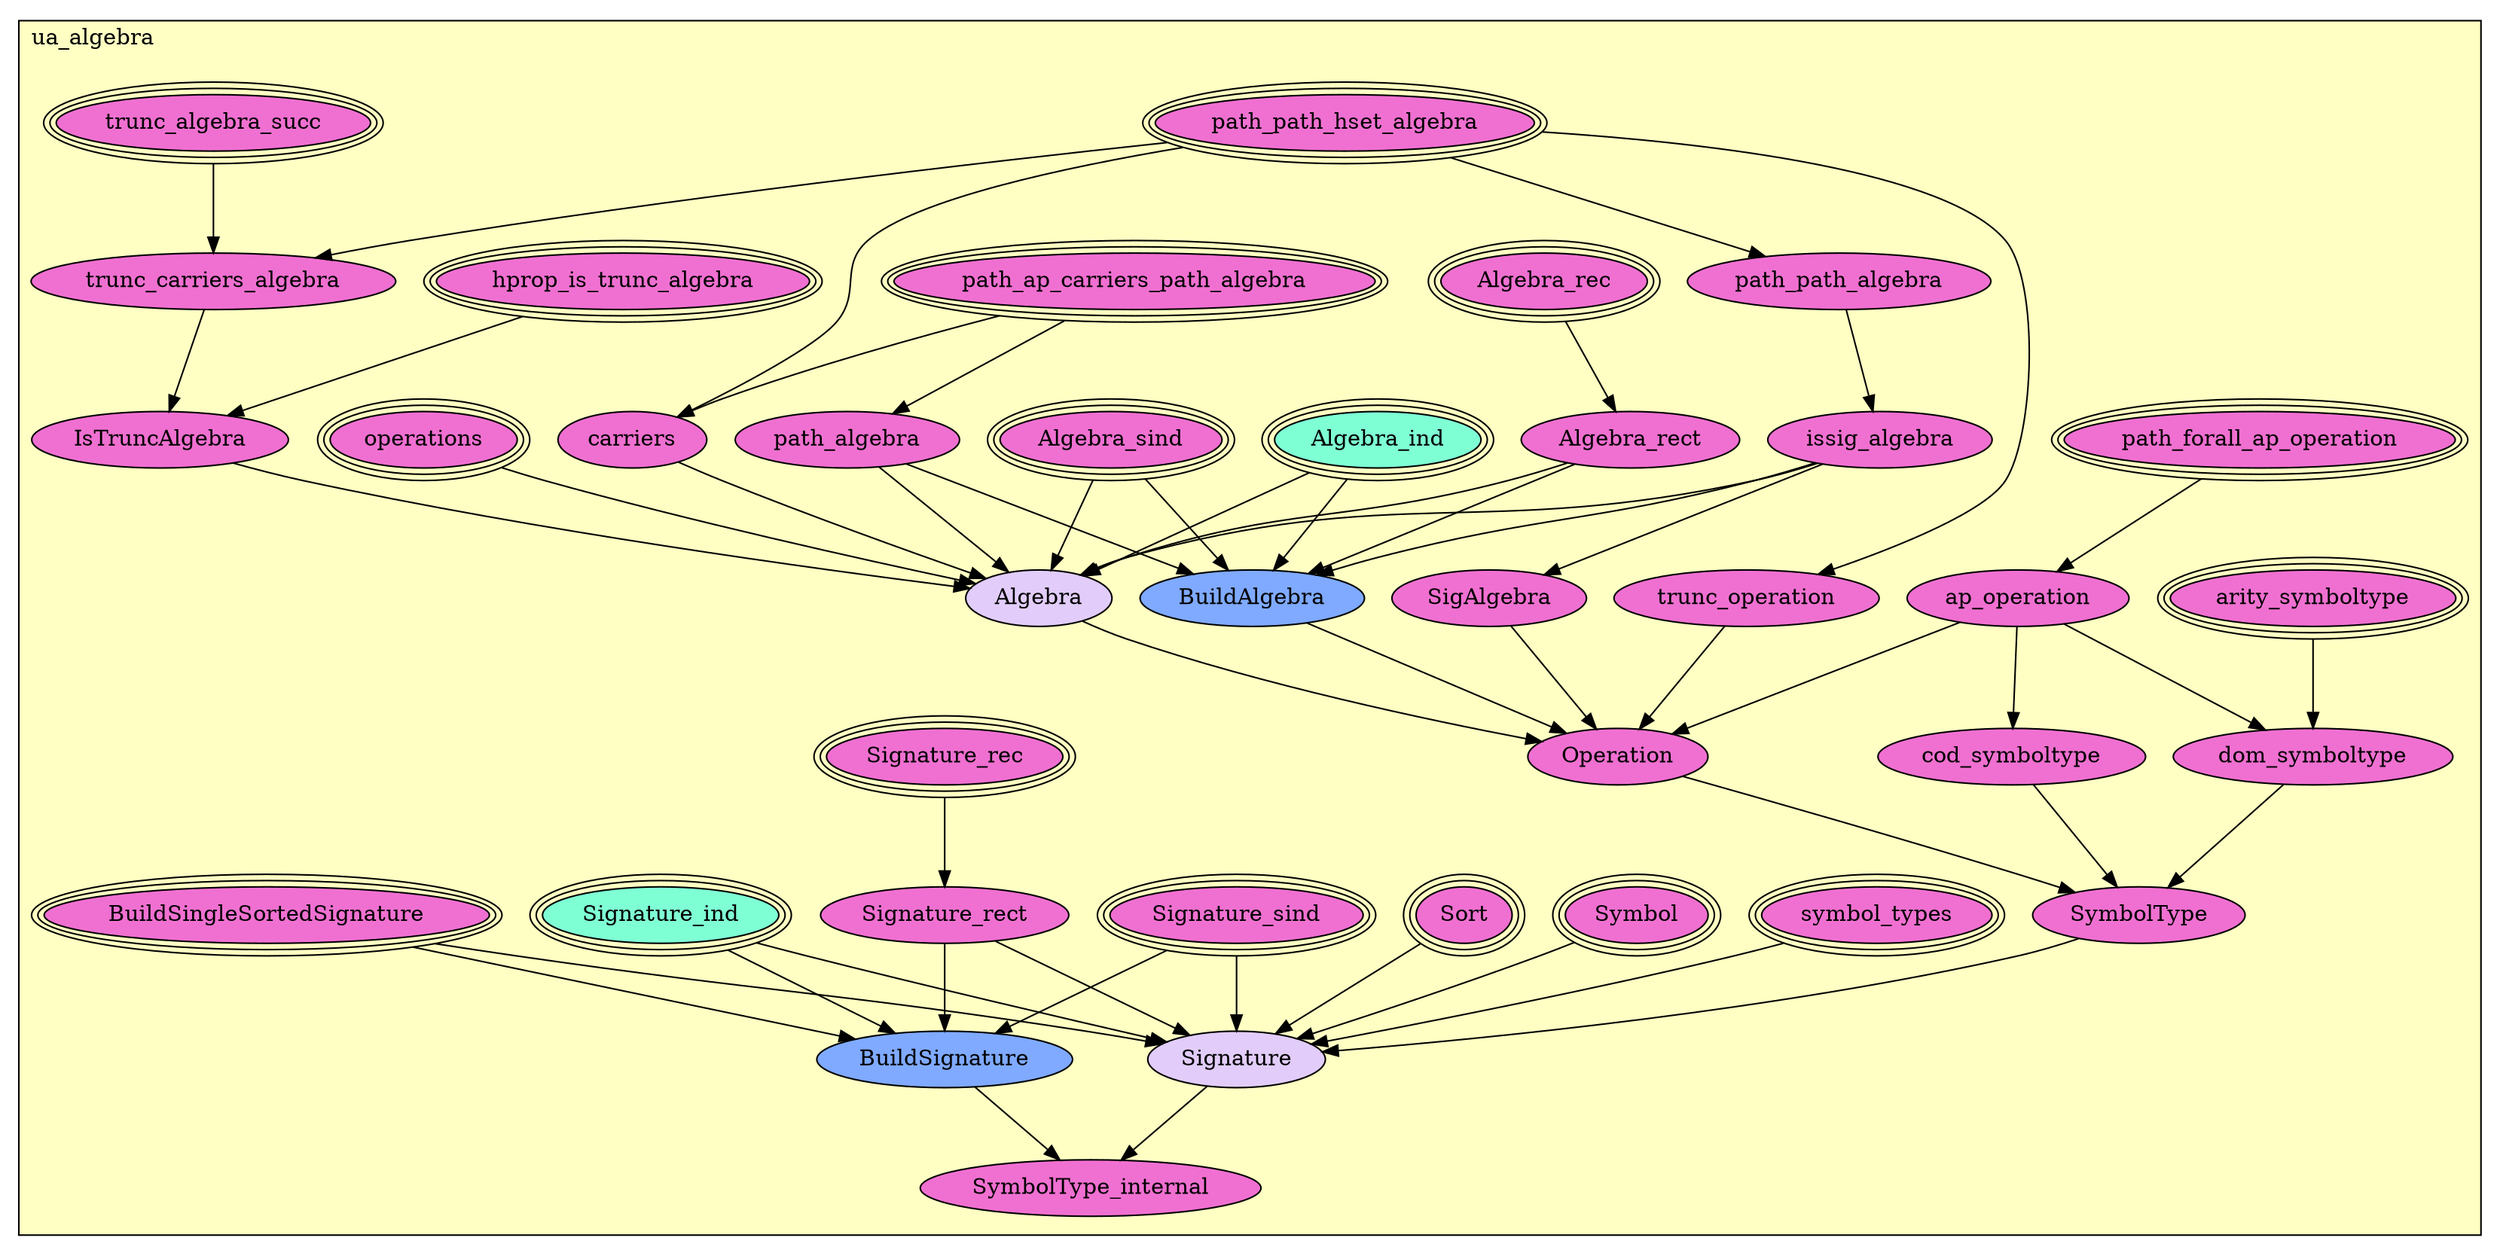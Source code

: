 digraph HoTT_Classes_interfaces_ua_algebra {
  graph [ratio=0.5]
  node [style=filled]
ua_algebra_path_path_hset_algebra [label="path_path_hset_algebra", URL=<ua_algebra.html#path_path_hset_algebra>, peripheries=3, fillcolor="#F070D1"] ;
ua_algebra_path_path_algebra [label="path_path_algebra", URL=<ua_algebra.html#path_path_algebra>, fillcolor="#F070D1"] ;
ua_algebra_path_ap_carriers_path_algebra [label="path_ap_carriers_path_algebra", URL=<ua_algebra.html#path_ap_carriers_path_algebra>, peripheries=3, fillcolor="#F070D1"] ;
ua_algebra_path_algebra [label="path_algebra", URL=<ua_algebra.html#path_algebra>, fillcolor="#F070D1"] ;
ua_algebra_trunc_algebra_succ [label="trunc_algebra_succ", URL=<ua_algebra.html#trunc_algebra_succ>, peripheries=3, fillcolor="#F070D1"] ;
ua_algebra_hprop_is_trunc_algebra [label="hprop_is_trunc_algebra", URL=<ua_algebra.html#hprop_is_trunc_algebra>, peripheries=3, fillcolor="#F070D1"] ;
ua_algebra_trunc_carriers_algebra [label="trunc_carriers_algebra", URL=<ua_algebra.html#trunc_carriers_algebra>, fillcolor="#F070D1"] ;
ua_algebra_IsTruncAlgebra [label="IsTruncAlgebra", URL=<ua_algebra.html#IsTruncAlgebra>, fillcolor="#F070D1"] ;
ua_algebra_issig_algebra [label="issig_algebra", URL=<ua_algebra.html#issig_algebra>, fillcolor="#F070D1"] ;
ua_algebra_SigAlgebra [label="SigAlgebra", URL=<ua_algebra.html#SigAlgebra>, fillcolor="#F070D1"] ;
ua_algebra_operations [label="operations", URL=<ua_algebra.html#operations>, peripheries=3, fillcolor="#F070D1"] ;
ua_algebra_carriers [label="carriers", URL=<ua_algebra.html#carriers>, fillcolor="#F070D1"] ;
ua_algebra_Algebra_sind [label="Algebra_sind", URL=<ua_algebra.html#Algebra_sind>, peripheries=3, fillcolor="#F070D1"] ;
ua_algebra_Algebra_rec [label="Algebra_rec", URL=<ua_algebra.html#Algebra_rec>, peripheries=3, fillcolor="#F070D1"] ;
ua_algebra_Algebra_ind [label="Algebra_ind", URL=<ua_algebra.html#Algebra_ind>, peripheries=3, fillcolor="#7FFFD4"] ;
ua_algebra_Algebra_rect [label="Algebra_rect", URL=<ua_algebra.html#Algebra_rect>, fillcolor="#F070D1"] ;
ua_algebra_BuildAlgebra [label="BuildAlgebra", URL=<ua_algebra.html#BuildAlgebra>, fillcolor="#7FAAFF"] ;
ua_algebra_Algebra [label="Algebra", URL=<ua_algebra.html#Algebra>, fillcolor="#E2CDFA"] ;
ua_algebra_path_forall_ap_operation [label="path_forall_ap_operation", URL=<ua_algebra.html#path_forall_ap_operation>, peripheries=3, fillcolor="#F070D1"] ;
ua_algebra_ap_operation [label="ap_operation", URL=<ua_algebra.html#ap_operation>, fillcolor="#F070D1"] ;
ua_algebra_trunc_operation [label="trunc_operation", URL=<ua_algebra.html#trunc_operation>, fillcolor="#F070D1"] ;
ua_algebra_Operation [label="Operation", URL=<ua_algebra.html#Operation>, fillcolor="#F070D1"] ;
ua_algebra_arity_symboltype [label="arity_symboltype", URL=<ua_algebra.html#arity_symboltype>, peripheries=3, fillcolor="#F070D1"] ;
ua_algebra_dom_symboltype [label="dom_symboltype", URL=<ua_algebra.html#dom_symboltype>, fillcolor="#F070D1"] ;
ua_algebra_cod_symboltype [label="cod_symboltype", URL=<ua_algebra.html#cod_symboltype>, fillcolor="#F070D1"] ;
ua_algebra_SymbolType [label="SymbolType", URL=<ua_algebra.html#SymbolType>, fillcolor="#F070D1"] ;
ua_algebra_BuildSingleSortedSignature [label="BuildSingleSortedSignature", URL=<ua_algebra.html#BuildSingleSortedSignature>, peripheries=3, fillcolor="#F070D1"] ;
ua_algebra_symbol_types [label="symbol_types", URL=<ua_algebra.html#symbol_types>, peripheries=3, fillcolor="#F070D1"] ;
ua_algebra_Symbol [label="Symbol", URL=<ua_algebra.html#Symbol>, peripheries=3, fillcolor="#F070D1"] ;
ua_algebra_Sort [label="Sort", URL=<ua_algebra.html#Sort>, peripheries=3, fillcolor="#F070D1"] ;
ua_algebra_Signature_sind [label="Signature_sind", URL=<ua_algebra.html#Signature_sind>, peripheries=3, fillcolor="#F070D1"] ;
ua_algebra_Signature_rec [label="Signature_rec", URL=<ua_algebra.html#Signature_rec>, peripheries=3, fillcolor="#F070D1"] ;
ua_algebra_Signature_ind [label="Signature_ind", URL=<ua_algebra.html#Signature_ind>, peripheries=3, fillcolor="#7FFFD4"] ;
ua_algebra_Signature_rect [label="Signature_rect", URL=<ua_algebra.html#Signature_rect>, fillcolor="#F070D1"] ;
ua_algebra_BuildSignature [label="BuildSignature", URL=<ua_algebra.html#BuildSignature>, fillcolor="#7FAAFF"] ;
ua_algebra_Signature [label="Signature", URL=<ua_algebra.html#Signature>, fillcolor="#E2CDFA"] ;
ua_algebra_SymbolType_internal [label="SymbolType_internal", URL=<ua_algebra.html#SymbolType_internal>, fillcolor="#F070D1"] ;
  ua_algebra_path_path_hset_algebra -> ua_algebra_path_path_algebra [] ;
  ua_algebra_path_path_hset_algebra -> ua_algebra_trunc_carriers_algebra [] ;
  ua_algebra_path_path_hset_algebra -> ua_algebra_carriers [] ;
  ua_algebra_path_path_hset_algebra -> ua_algebra_trunc_operation [] ;
  ua_algebra_path_path_algebra -> ua_algebra_issig_algebra [] ;
  ua_algebra_path_ap_carriers_path_algebra -> ua_algebra_path_algebra [] ;
  ua_algebra_path_ap_carriers_path_algebra -> ua_algebra_carriers [] ;
  ua_algebra_path_algebra -> ua_algebra_BuildAlgebra [] ;
  ua_algebra_path_algebra -> ua_algebra_Algebra [] ;
  ua_algebra_trunc_algebra_succ -> ua_algebra_trunc_carriers_algebra [] ;
  ua_algebra_hprop_is_trunc_algebra -> ua_algebra_IsTruncAlgebra [] ;
  ua_algebra_trunc_carriers_algebra -> ua_algebra_IsTruncAlgebra [] ;
  ua_algebra_IsTruncAlgebra -> ua_algebra_Algebra [] ;
  ua_algebra_issig_algebra -> ua_algebra_SigAlgebra [] ;
  ua_algebra_issig_algebra -> ua_algebra_BuildAlgebra [] ;
  ua_algebra_issig_algebra -> ua_algebra_Algebra [] ;
  ua_algebra_SigAlgebra -> ua_algebra_Operation [] ;
  ua_algebra_operations -> ua_algebra_Algebra [] ;
  ua_algebra_carriers -> ua_algebra_Algebra [] ;
  ua_algebra_Algebra_sind -> ua_algebra_BuildAlgebra [] ;
  ua_algebra_Algebra_sind -> ua_algebra_Algebra [] ;
  ua_algebra_Algebra_rec -> ua_algebra_Algebra_rect [] ;
  ua_algebra_Algebra_ind -> ua_algebra_BuildAlgebra [] ;
  ua_algebra_Algebra_ind -> ua_algebra_Algebra [] ;
  ua_algebra_Algebra_rect -> ua_algebra_BuildAlgebra [] ;
  ua_algebra_Algebra_rect -> ua_algebra_Algebra [] ;
  ua_algebra_BuildAlgebra -> ua_algebra_Operation [] ;
  ua_algebra_Algebra -> ua_algebra_Operation [] ;
  ua_algebra_path_forall_ap_operation -> ua_algebra_ap_operation [] ;
  ua_algebra_ap_operation -> ua_algebra_Operation [] ;
  ua_algebra_ap_operation -> ua_algebra_dom_symboltype [] ;
  ua_algebra_ap_operation -> ua_algebra_cod_symboltype [] ;
  ua_algebra_trunc_operation -> ua_algebra_Operation [] ;
  ua_algebra_Operation -> ua_algebra_SymbolType [] ;
  ua_algebra_arity_symboltype -> ua_algebra_dom_symboltype [] ;
  ua_algebra_dom_symboltype -> ua_algebra_SymbolType [] ;
  ua_algebra_cod_symboltype -> ua_algebra_SymbolType [] ;
  ua_algebra_SymbolType -> ua_algebra_Signature [] ;
  ua_algebra_BuildSingleSortedSignature -> ua_algebra_BuildSignature [] ;
  ua_algebra_BuildSingleSortedSignature -> ua_algebra_Signature [] ;
  ua_algebra_symbol_types -> ua_algebra_Signature [] ;
  ua_algebra_Symbol -> ua_algebra_Signature [] ;
  ua_algebra_Sort -> ua_algebra_Signature [] ;
  ua_algebra_Signature_sind -> ua_algebra_BuildSignature [] ;
  ua_algebra_Signature_sind -> ua_algebra_Signature [] ;
  ua_algebra_Signature_rec -> ua_algebra_Signature_rect [] ;
  ua_algebra_Signature_ind -> ua_algebra_BuildSignature [] ;
  ua_algebra_Signature_ind -> ua_algebra_Signature [] ;
  ua_algebra_Signature_rect -> ua_algebra_BuildSignature [] ;
  ua_algebra_Signature_rect -> ua_algebra_Signature [] ;
  ua_algebra_BuildSignature -> ua_algebra_SymbolType_internal [] ;
  ua_algebra_Signature -> ua_algebra_SymbolType_internal [] ;
subgraph cluster_ua_algebra { label="ua_algebra"; fillcolor="#FFFFC3"; labeljust=l; style=filled 
ua_algebra_SymbolType_internal; ua_algebra_Signature; ua_algebra_BuildSignature; ua_algebra_Signature_rect; ua_algebra_Signature_ind; ua_algebra_Signature_rec; ua_algebra_Signature_sind; ua_algebra_Sort; ua_algebra_Symbol; ua_algebra_symbol_types; ua_algebra_BuildSingleSortedSignature; ua_algebra_SymbolType; ua_algebra_cod_symboltype; ua_algebra_dom_symboltype; ua_algebra_arity_symboltype; ua_algebra_Operation; ua_algebra_trunc_operation; ua_algebra_ap_operation; ua_algebra_path_forall_ap_operation; ua_algebra_Algebra; ua_algebra_BuildAlgebra; ua_algebra_Algebra_rect; ua_algebra_Algebra_ind; ua_algebra_Algebra_rec; ua_algebra_Algebra_sind; ua_algebra_carriers; ua_algebra_operations; ua_algebra_SigAlgebra; ua_algebra_issig_algebra; ua_algebra_IsTruncAlgebra; ua_algebra_trunc_carriers_algebra; ua_algebra_hprop_is_trunc_algebra; ua_algebra_trunc_algebra_succ; ua_algebra_path_algebra; ua_algebra_path_ap_carriers_path_algebra; ua_algebra_path_path_algebra; ua_algebra_path_path_hset_algebra; };
} /* END */
